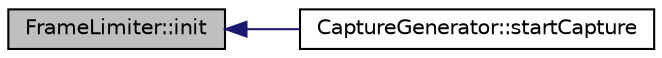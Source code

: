 digraph "FrameLimiter::init"
{
 // INTERACTIVE_SVG=YES
  edge [fontname="Helvetica",fontsize="10",labelfontname="Helvetica",labelfontsize="10"];
  node [fontname="Helvetica",fontsize="10",shape=record];
  rankdir="LR";
  Node1 [label="FrameLimiter::init",height=0.2,width=0.4,color="black", fillcolor="grey75", style="filled", fontcolor="black"];
  Node1 -> Node2 [dir="back",color="midnightblue",fontsize="10",style="solid",fontname="Helvetica"];
  Node2 [label="CaptureGenerator::startCapture",height=0.2,width=0.4,color="black", fillcolor="white", style="filled",URL="$d8/d4a/class_capture_generator.html#a682aafb1488a9c26707ef03869e1efd4"];
}
